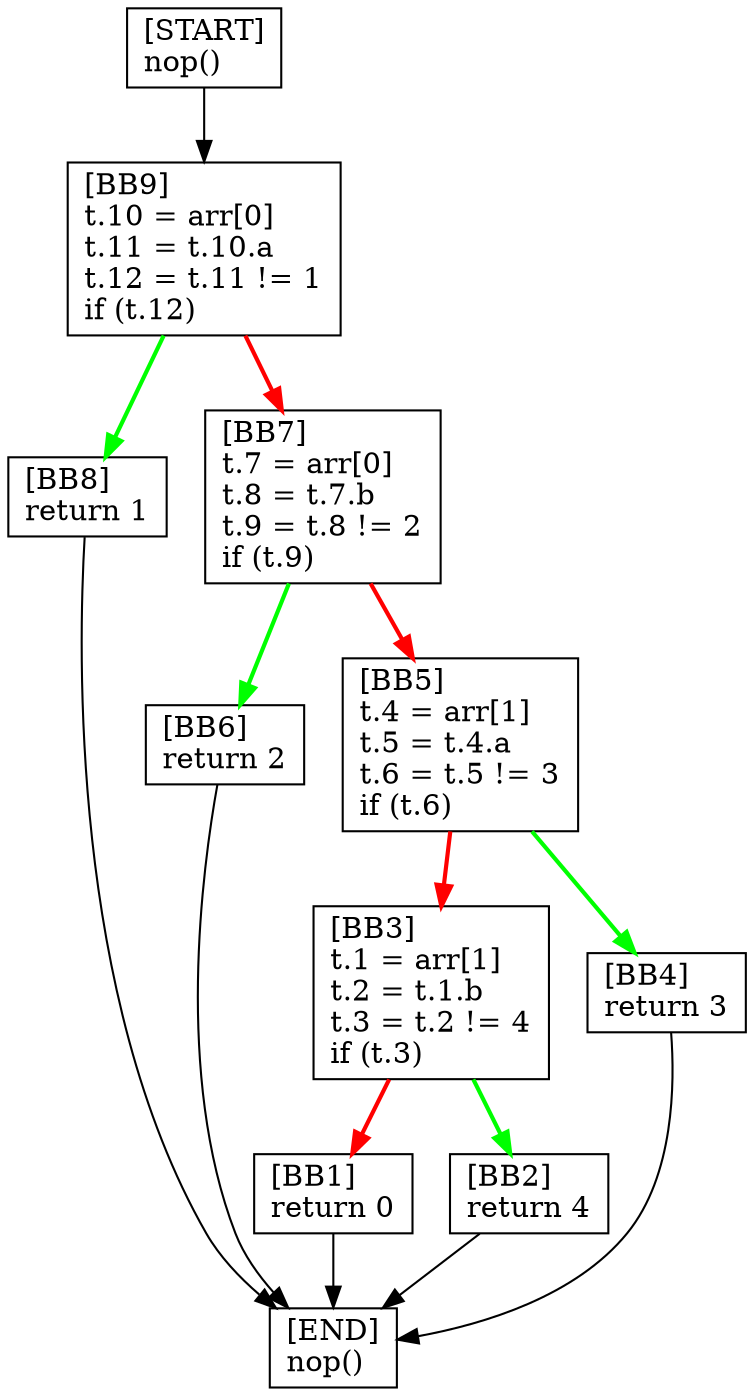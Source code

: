 digraph {
  node [shape=box]
  BB9 [label="[BB9]\lt.10 = arr[0]\lt.11 = t.10.a\lt.12 = t.11 != 1\lif (t.12)\l"];
  BB8 [label="[BB8]\lreturn 1\l"];
  BB7 [label="[BB7]\lt.7 = arr[0]\lt.8 = t.7.b\lt.9 = t.8 != 2\lif (t.9)\l"];
  BB6 [label="[BB6]\lreturn 2\l"];
  BB1 [label="[BB1]\lreturn 0\l"];
  START [label="[START]\lnop()\l"];
  END [label="[END]\lnop()\l"];
  BB2 [label="[BB2]\lreturn 4\l"];
  BB3 [label="[BB3]\lt.1 = arr[1]\lt.2 = t.1.b\lt.3 = t.2 != 4\lif (t.3)\l"];
  BB4 [label="[BB4]\lreturn 3\l"];
  BB5 [label="[BB5]\lt.4 = arr[1]\lt.5 = t.4.a\lt.6 = t.5 != 3\lif (t.6)\l"];
  BB1 -> END;
  BB3 -> BB1 [color=red, penwidth=2];
  BB8 -> END;
  BB6 -> END;
  BB5 -> BB4 [color=green, penwidth=2];
  BB7 -> BB5 [color=red, penwidth=2];
  BB5 -> BB3 [color=red, penwidth=2];
  BB9 -> BB7 [color=red, penwidth=2];
  BB4 -> END;
  BB7 -> BB6 [color=green, penwidth=2];
  BB2 -> END;
  BB9 -> BB8 [color=green, penwidth=2];
  START -> BB9;
  BB3 -> BB2 [color=green, penwidth=2];
}
